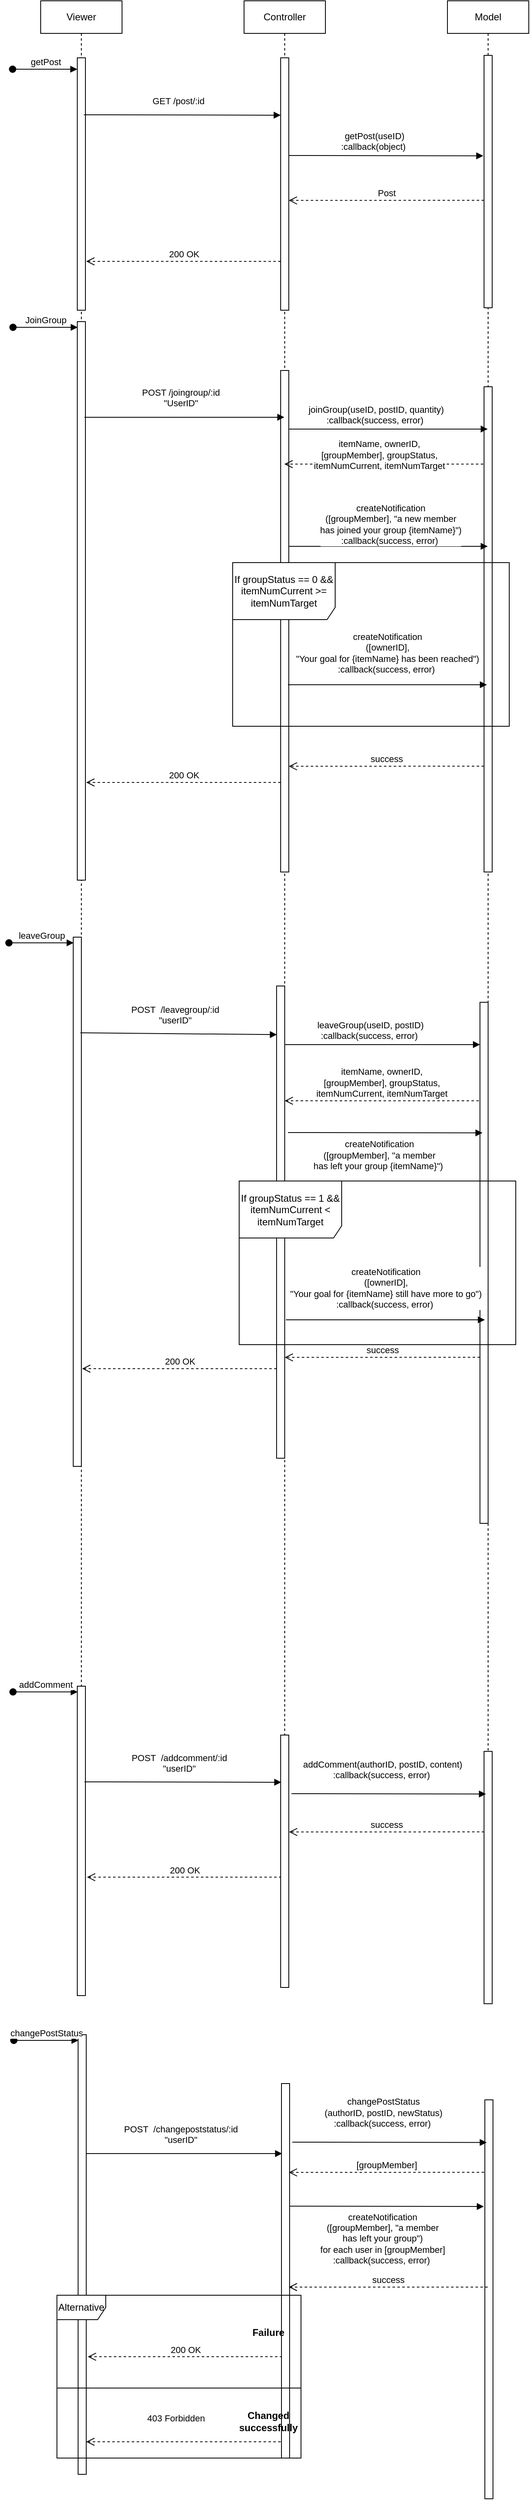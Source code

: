 <mxfile version="17.1.3" type="device"><diagram id="bLNHrJwJ8SVz2Z7P9luw" name="Page-1"><mxGraphModel dx="1077" dy="566" grid="1" gridSize="10" guides="1" tooltips="1" connect="1" arrows="1" fold="1" page="1" pageScale="1" pageWidth="827" pageHeight="1169" math="0" shadow="0"><root><mxCell id="0"/><mxCell id="1" parent="0"/><mxCell id="-ubt34dE8VMtw2WTv6oI-1004" value="Viewer" style="shape=umlLifeline;perimeter=lifelinePerimeter;whiteSpace=wrap;html=1;container=1;collapsible=0;recursiveResize=0;outlineConnect=0;" parent="1" vertex="1"><mxGeometry x="284" y="490" width="100" height="2330" as="geometry"/></mxCell><mxCell id="-ubt34dE8VMtw2WTv6oI-1005" value="" style="html=1;points=[];perimeter=orthogonalPerimeter;" parent="-ubt34dE8VMtw2WTv6oI-1004" vertex="1"><mxGeometry x="45" y="70" width="10" height="310" as="geometry"/></mxCell><mxCell id="-ubt34dE8VMtw2WTv6oI-1006" value="getPost" style="html=1;verticalAlign=bottom;startArrow=oval;startFill=1;endArrow=block;startSize=8;rounded=0;" parent="-ubt34dE8VMtw2WTv6oI-1004" edge="1"><mxGeometry width="60" relative="1" as="geometry"><mxPoint x="-34.5" y="84" as="sourcePoint"/><mxPoint x="45" y="84" as="targetPoint"/></mxGeometry></mxCell><mxCell id="-ubt34dE8VMtw2WTv6oI-1007" value="Controller" style="shape=umlLifeline;perimeter=lifelinePerimeter;whiteSpace=wrap;html=1;container=1;collapsible=0;recursiveResize=0;outlineConnect=0;" parent="1" vertex="1"><mxGeometry x="534" y="490" width="100" height="2330" as="geometry"/></mxCell><mxCell id="-ubt34dE8VMtw2WTv6oI-1008" value="" style="html=1;points=[];perimeter=orthogonalPerimeter;" parent="-ubt34dE8VMtw2WTv6oI-1007" vertex="1"><mxGeometry x="45" y="70" width="10" height="310" as="geometry"/></mxCell><mxCell id="-ubt34dE8VMtw2WTv6oI-1009" value="200 OK" style="html=1;verticalAlign=bottom;endArrow=open;dashed=1;endSize=8;rounded=0;entryX=0.886;entryY=0.617;entryDx=0;entryDy=0;entryPerimeter=0;exitX=-0.21;exitY=0.543;exitDx=0;exitDy=0;exitPerimeter=0;" parent="-ubt34dE8VMtw2WTv6oI-1007" edge="1"><mxGeometry relative="1" as="geometry"><mxPoint x="46" y="2304.56" as="sourcePoint"/><mxPoint x="-193.04" y="2304.52" as="targetPoint"/></mxGeometry></mxCell><mxCell id="-ubt34dE8VMtw2WTv6oI-1011" value="Model" style="shape=umlLifeline;perimeter=lifelinePerimeter;whiteSpace=wrap;html=1;container=1;collapsible=0;recursiveResize=0;outlineConnect=0;" parent="1" vertex="1"><mxGeometry x="784" y="490" width="100" height="2340" as="geometry"/></mxCell><mxCell id="-ubt34dE8VMtw2WTv6oI-1012" value="" style="html=1;points=[];perimeter=orthogonalPerimeter;" parent="-ubt34dE8VMtw2WTv6oI-1011" vertex="1"><mxGeometry x="45" y="67" width="10" height="310" as="geometry"/></mxCell><mxCell id="-ubt34dE8VMtw2WTv6oI-1013" value="" style="html=1;points=[];perimeter=orthogonalPerimeter;" parent="1" vertex="1"><mxGeometry x="329" y="884" width="10" height="686" as="geometry"/></mxCell><mxCell id="-ubt34dE8VMtw2WTv6oI-1014" value="" style="html=1;points=[];perimeter=orthogonalPerimeter;" parent="1" vertex="1"><mxGeometry x="579" y="944" width="10" height="616" as="geometry"/></mxCell><mxCell id="-ubt34dE8VMtw2WTv6oI-1015" value="" style="html=1;points=[];perimeter=orthogonalPerimeter;" parent="1" vertex="1"><mxGeometry x="829" y="964" width="10" height="596" as="geometry"/></mxCell><mxCell id="-ubt34dE8VMtw2WTv6oI-1016" value="&lt;span style=&quot;text-align: left&quot;&gt;createNotification&lt;br&gt;([groupMember], &quot;a new member &lt;br&gt;has joined your group {itemName}&quot;&lt;/span&gt;&lt;span style=&quot;text-align: left&quot;&gt;)&lt;br&gt;:callback(success, error)&amp;nbsp;&lt;/span&gt;" style="html=1;verticalAlign=bottom;endArrow=block;rounded=0;" parent="1" edge="1" target="-ubt34dE8VMtw2WTv6oI-1011" source="-ubt34dE8VMtw2WTv6oI-1014"><mxGeometry x="0.017" y="-2" width="80" relative="1" as="geometry"><mxPoint x="589.96" y="1088.52" as="sourcePoint"/><mxPoint x="829.0" y="1088.94" as="targetPoint"/><mxPoint as="offset"/><Array as="points"><mxPoint x="610" y="1160"/></Array></mxGeometry></mxCell><mxCell id="-ubt34dE8VMtw2WTv6oI-1017" value="success" style="html=1;verticalAlign=bottom;endArrow=open;dashed=1;endSize=8;rounded=0;exitX=0.029;exitY=0.319;exitDx=0;exitDy=0;exitPerimeter=0;entryX=1.029;entryY=0.384;entryDx=0;entryDy=0;entryPerimeter=0;" parent="1" edge="1"><mxGeometry relative="1" as="geometry"><mxPoint x="829" y="1430" as="sourcePoint"/><mxPoint x="589" y="1430.15" as="targetPoint"/></mxGeometry></mxCell><mxCell id="-ubt34dE8VMtw2WTv6oI-1018" value="JoinGroup" style="html=1;verticalAlign=bottom;startArrow=oval;startFill=1;endArrow=block;startSize=8;rounded=0;" parent="1" edge="1"><mxGeometry width="60" relative="1" as="geometry"><mxPoint x="250" y="891" as="sourcePoint"/><mxPoint x="329.5" y="891" as="targetPoint"/></mxGeometry></mxCell><mxCell id="-ubt34dE8VMtw2WTv6oI-1019" value="POST /joingroup/:id&lt;br&gt;&quot;UserID&quot;" style="html=1;verticalAlign=bottom;endArrow=block;rounded=0;exitX=0.886;exitY=0.608;exitDx=0;exitDy=0;exitPerimeter=0;" parent="1" target="-ubt34dE8VMtw2WTv6oI-1007" edge="1"><mxGeometry x="-0.04" y="8" width="80" relative="1" as="geometry"><mxPoint x="337.86" y="1001.48" as="sourcePoint"/><mxPoint x="583.5" y="1001.48" as="targetPoint"/><mxPoint as="offset"/></mxGeometry></mxCell><mxCell id="-ubt34dE8VMtw2WTv6oI-1020" value="&lt;span style=&quot;text-align: left&quot;&gt;joinGroup(useID, postID, quantity&lt;/span&gt;&lt;span style=&quot;text-align: left&quot;&gt;)&lt;br&gt;:callback(success, error)&amp;nbsp;&lt;/span&gt;" style="html=1;verticalAlign=bottom;endArrow=block;rounded=0;exitX=1.029;exitY=0.187;exitDx=0;exitDy=0;exitPerimeter=0;" parent="1" target="-ubt34dE8VMtw2WTv6oI-1011" edge="1"><mxGeometry x="-0.124" y="2" width="80" relative="1" as="geometry"><mxPoint x="589.29" y="1015.97" as="sourcePoint"/><mxPoint x="804" y="1016" as="targetPoint"/><mxPoint as="offset"/></mxGeometry></mxCell><mxCell id="-ubt34dE8VMtw2WTv6oI-1021" value="itemName, ownerID, &lt;br&gt;[groupMember], groupStatus, &lt;br&gt;itemNumCurrent, itemNumTarget" style="html=1;verticalAlign=bottom;endArrow=open;dashed=1;endSize=8;rounded=0;exitX=-0.1;exitY=0.211;exitDx=0;exitDy=0;exitPerimeter=0;" parent="1" edge="1"><mxGeometry x="0.047" y="11" relative="1" as="geometry"><mxPoint x="828.0" y="1058.996" as="sourcePoint"/><mxPoint x="583.591" y="1058.996" as="targetPoint"/><mxPoint as="offset"/></mxGeometry></mxCell><mxCell id="-ubt34dE8VMtw2WTv6oI-1023" value="GET /post/:id" style="html=1;verticalAlign=bottom;endArrow=block;rounded=0;exitX=0.886;exitY=0.608;exitDx=0;exitDy=0;exitPerimeter=0;entryX=0.076;entryY=0.187;entryDx=0;entryDy=0;entryPerimeter=0;" parent="1" edge="1"><mxGeometry x="-0.04" y="8" width="80" relative="1" as="geometry"><mxPoint x="337.1" y="630" as="sourcePoint"/><mxPoint x="579" y="630.49" as="targetPoint"/><mxPoint as="offset"/></mxGeometry></mxCell><mxCell id="-ubt34dE8VMtw2WTv6oI-1024" value="&lt;span style=&quot;text-align: left&quot;&gt;getPost(useID&lt;/span&gt;&lt;span style=&quot;text-align: left&quot;&gt;)&lt;br&gt;:callback(object)&amp;nbsp;&lt;/span&gt;" style="html=1;verticalAlign=bottom;endArrow=block;rounded=0;exitX=1.029;exitY=0.187;exitDx=0;exitDy=0;exitPerimeter=0;entryX=-0.067;entryY=0.169;entryDx=0;entryDy=0;entryPerimeter=0;" parent="1" edge="1"><mxGeometry x="-0.124" y="2" width="80" relative="1" as="geometry"><mxPoint x="589" y="680.0" as="sourcePoint"/><mxPoint x="828.04" y="680.42" as="targetPoint"/><mxPoint as="offset"/></mxGeometry></mxCell><mxCell id="-ubt34dE8VMtw2WTv6oI-1025" value="Post" style="html=1;verticalAlign=bottom;endArrow=open;dashed=1;endSize=8;rounded=0;exitX=0.029;exitY=0.319;exitDx=0;exitDy=0;exitPerimeter=0;entryX=1.029;entryY=0.384;entryDx=0;entryDy=0;entryPerimeter=0;" parent="1" edge="1"><mxGeometry relative="1" as="geometry"><mxPoint x="829" y="735" as="sourcePoint"/><mxPoint x="589" y="735.15" as="targetPoint"/></mxGeometry></mxCell><mxCell id="-ubt34dE8VMtw2WTv6oI-1026" value="200 OK" style="html=1;verticalAlign=bottom;endArrow=open;dashed=1;endSize=8;rounded=0;entryX=0.886;entryY=0.617;entryDx=0;entryDy=0;entryPerimeter=0;exitX=-0.21;exitY=0.543;exitDx=0;exitDy=0;exitPerimeter=0;" parent="1" edge="1"><mxGeometry relative="1" as="geometry"><mxPoint x="579" y="810.04" as="sourcePoint"/><mxPoint x="339.96" y="810" as="targetPoint"/></mxGeometry></mxCell><mxCell id="-ubt34dE8VMtw2WTv6oI-1027" value="" style="html=1;points=[];perimeter=orthogonalPerimeter;" parent="1" vertex="1"><mxGeometry x="324" y="1640" width="10" height="650" as="geometry"/></mxCell><mxCell id="-ubt34dE8VMtw2WTv6oI-1028" value="" style="html=1;points=[];perimeter=orthogonalPerimeter;" parent="1" vertex="1"><mxGeometry x="574" y="1700" width="10" height="580" as="geometry"/></mxCell><mxCell id="-ubt34dE8VMtw2WTv6oI-1029" value="" style="html=1;points=[];perimeter=orthogonalPerimeter;" parent="1" vertex="1"><mxGeometry x="824" y="1720" width="10" height="640" as="geometry"/></mxCell><mxCell id="-ubt34dE8VMtw2WTv6oI-1030" value="&lt;span style=&quot;text-align: left&quot;&gt;createNotification&lt;br&gt;(&lt;/span&gt;&lt;span style=&quot;text-align: left&quot;&gt;[groupMember]&lt;/span&gt;&lt;span style=&quot;text-align: left&quot;&gt;, &quot;a member &lt;br&gt;has left your group {itemName}&quot;&lt;/span&gt;&lt;span style=&quot;text-align: left&quot;&gt;)&amp;nbsp;&lt;/span&gt;" style="html=1;verticalAlign=bottom;endArrow=block;rounded=0;exitX=1.029;exitY=0.187;exitDx=0;exitDy=0;exitPerimeter=0;entryX=-0.067;entryY=0.169;entryDx=0;entryDy=0;entryPerimeter=0;" parent="1" edge="1"><mxGeometry x="-0.062" y="-50" width="80" relative="1" as="geometry"><mxPoint x="588" y="1880.0" as="sourcePoint"/><mxPoint x="827.04" y="1880.42" as="targetPoint"/><mxPoint as="offset"/></mxGeometry></mxCell><mxCell id="-ubt34dE8VMtw2WTv6oI-1031" value="success" style="html=1;verticalAlign=bottom;endArrow=open;dashed=1;endSize=8;rounded=0;exitX=0.029;exitY=0.319;exitDx=0;exitDy=0;exitPerimeter=0;entryX=1.029;entryY=0.384;entryDx=0;entryDy=0;entryPerimeter=0;" parent="1" edge="1"><mxGeometry relative="1" as="geometry"><mxPoint x="824" y="2156" as="sourcePoint"/><mxPoint x="584" y="2156.15" as="targetPoint"/></mxGeometry></mxCell><mxCell id="-ubt34dE8VMtw2WTv6oI-1032" value="leaveGroup" style="html=1;verticalAlign=bottom;startArrow=oval;startFill=1;endArrow=block;startSize=8;rounded=0;" parent="1" edge="1"><mxGeometry width="60" relative="1" as="geometry"><mxPoint x="245" y="1647" as="sourcePoint"/><mxPoint x="324.5" y="1647" as="targetPoint"/></mxGeometry></mxCell><mxCell id="-ubt34dE8VMtw2WTv6oI-1033" value="POST&amp;nbsp; /leavegroup/:id&lt;br&gt;&quot;userID&quot;" style="html=1;verticalAlign=bottom;endArrow=block;rounded=0;exitX=0.886;exitY=0.608;exitDx=0;exitDy=0;exitPerimeter=0;entryX=0.036;entryY=0.103;entryDx=0;entryDy=0;entryPerimeter=0;" parent="1" target="-ubt34dE8VMtw2WTv6oI-1028" edge="1"><mxGeometry x="-0.04" y="8" width="80" relative="1" as="geometry"><mxPoint x="332.86" y="1757.48" as="sourcePoint"/><mxPoint x="578.5" y="1757.48" as="targetPoint"/><mxPoint as="offset"/></mxGeometry></mxCell><mxCell id="-ubt34dE8VMtw2WTv6oI-1034" value="&lt;span style=&quot;text-align: left&quot;&gt;leaveGroup(useID, postID&lt;/span&gt;&lt;span style=&quot;text-align: left&quot;&gt;)&lt;br&gt;:callback(success, error)&amp;nbsp;&lt;/span&gt;" style="html=1;verticalAlign=bottom;endArrow=block;rounded=0;exitX=1.029;exitY=0.187;exitDx=0;exitDy=0;exitPerimeter=0;" parent="1" target="-ubt34dE8VMtw2WTv6oI-1029" edge="1"><mxGeometry x="-0.124" y="2" width="80" relative="1" as="geometry"><mxPoint x="584.29" y="1771.97" as="sourcePoint"/><mxPoint x="799" y="1772" as="targetPoint"/><mxPoint as="offset"/></mxGeometry></mxCell><mxCell id="-ubt34dE8VMtw2WTv6oI-1035" value="itemName, ownerID,&lt;br&gt;[groupMember], groupStatus,&lt;br&gt;itemNumCurrent, itemNumTarget" style="html=1;verticalAlign=bottom;endArrow=open;dashed=1;endSize=8;rounded=0;exitX=-0.145;exitY=0.189;exitDx=0;exitDy=0;exitPerimeter=0;" parent="1" source="-ubt34dE8VMtw2WTv6oI-1029" target="-ubt34dE8VMtw2WTv6oI-1007" edge="1"><mxGeometry relative="1" as="geometry"><mxPoint x="439" y="1840" as="sourcePoint"/><mxPoint x="359" y="1840" as="targetPoint"/></mxGeometry></mxCell><mxCell id="-ubt34dE8VMtw2WTv6oI-1036" value="200 OK" style="html=1;verticalAlign=bottom;endArrow=open;dashed=1;endSize=8;rounded=0;entryX=0.886;entryY=0.617;entryDx=0;entryDy=0;entryPerimeter=0;exitX=-0.21;exitY=0.543;exitDx=0;exitDy=0;exitPerimeter=0;" parent="1" edge="1"><mxGeometry relative="1" as="geometry"><mxPoint x="574" y="2170.04" as="sourcePoint"/><mxPoint x="334.96" y="2170" as="targetPoint"/></mxGeometry></mxCell><mxCell id="-ubt34dE8VMtw2WTv6oI-1037" value="" style="html=1;points=[];perimeter=orthogonalPerimeter;" parent="1" vertex="1"><mxGeometry x="329" y="2560" width="10" height="380" as="geometry"/></mxCell><mxCell id="-ubt34dE8VMtw2WTv6oI-1038" value="" style="html=1;points=[];perimeter=orthogonalPerimeter;" parent="1" vertex="1"><mxGeometry x="579" y="2620" width="10" height="310" as="geometry"/></mxCell><mxCell id="-ubt34dE8VMtw2WTv6oI-1039" value="" style="html=1;points=[];perimeter=orthogonalPerimeter;" parent="1" vertex="1"><mxGeometry x="829" y="2640" width="10" height="310" as="geometry"/></mxCell><mxCell id="-ubt34dE8VMtw2WTv6oI-1040" value="addComment" style="html=1;verticalAlign=bottom;startArrow=oval;startFill=1;endArrow=block;startSize=8;rounded=0;" parent="1" edge="1"><mxGeometry width="60" relative="1" as="geometry"><mxPoint x="250" y="2567" as="sourcePoint"/><mxPoint x="329.5" y="2567" as="targetPoint"/></mxGeometry></mxCell><mxCell id="-ubt34dE8VMtw2WTv6oI-1041" value="POST&amp;nbsp; /addcomment/:id&lt;br&gt;&quot;userID&quot;" style="html=1;verticalAlign=bottom;endArrow=block;rounded=0;exitX=0.886;exitY=0.608;exitDx=0;exitDy=0;exitPerimeter=0;entryX=0.076;entryY=0.187;entryDx=0;entryDy=0;entryPerimeter=0;" parent="1" target="-ubt34dE8VMtw2WTv6oI-1038" edge="1"><mxGeometry x="-0.04" y="8" width="80" relative="1" as="geometry"><mxPoint x="337.86" y="2677.48" as="sourcePoint"/><mxPoint x="583.5" y="2677.48" as="targetPoint"/><mxPoint as="offset"/></mxGeometry></mxCell><mxCell id="-ubt34dE8VMtw2WTv6oI-1042" value="&lt;span style=&quot;text-align: left&quot;&gt;addComment(authorID, postID, content&lt;/span&gt;&lt;span style=&quot;text-align: left&quot;&gt;)&lt;br&gt;:callback(success, error)&amp;nbsp;&lt;/span&gt;" style="html=1;verticalAlign=bottom;endArrow=block;rounded=0;exitX=1.029;exitY=0.187;exitDx=0;exitDy=0;exitPerimeter=0;entryX=-0.067;entryY=0.169;entryDx=0;entryDy=0;entryPerimeter=0;" parent="1" edge="1"><mxGeometry x="-0.066" y="14" width="80" relative="1" as="geometry"><mxPoint x="592.29" y="2691.97" as="sourcePoint"/><mxPoint x="831.33" y="2692.39" as="targetPoint"/><mxPoint as="offset"/></mxGeometry></mxCell><mxCell id="-ubt34dE8VMtw2WTv6oI-1043" value="success" style="html=1;verticalAlign=bottom;endArrow=open;dashed=1;endSize=8;rounded=0;exitX=0.029;exitY=0.319;exitDx=0;exitDy=0;exitPerimeter=0;entryX=1.029;entryY=0.384;entryDx=0;entryDy=0;entryPerimeter=0;" parent="1" source="-ubt34dE8VMtw2WTv6oI-1039" target="-ubt34dE8VMtw2WTv6oI-1038" edge="1"><mxGeometry relative="1" as="geometry"><mxPoint x="444" y="2760" as="sourcePoint"/><mxPoint x="364" y="2760" as="targetPoint"/></mxGeometry></mxCell><mxCell id="-ubt34dE8VMtw2WTv6oI-1044" value="200 OK" style="html=1;verticalAlign=bottom;endArrow=open;dashed=1;endSize=8;rounded=0;entryX=0.886;entryY=0.617;entryDx=0;entryDy=0;entryPerimeter=0;exitX=-0.21;exitY=0.543;exitDx=0;exitDy=0;exitPerimeter=0;" parent="1" edge="1"><mxGeometry relative="1" as="geometry"><mxPoint x="581" y="3383.56" as="sourcePoint"/><mxPoint x="341.96" y="3383.52" as="targetPoint"/></mxGeometry></mxCell><mxCell id="-ubt34dE8VMtw2WTv6oI-1045" value="" style="html=1;points=[];perimeter=orthogonalPerimeter;" parent="1" vertex="1"><mxGeometry x="330" y="2988" width="10" height="540" as="geometry"/></mxCell><mxCell id="-ubt34dE8VMtw2WTv6oI-1046" value="" style="html=1;points=[];perimeter=orthogonalPerimeter;" parent="1" vertex="1"><mxGeometry x="580" y="3048" width="10" height="460" as="geometry"/></mxCell><mxCell id="-ubt34dE8VMtw2WTv6oI-1047" value="" style="html=1;points=[];perimeter=orthogonalPerimeter;" parent="1" vertex="1"><mxGeometry x="830" y="3068" width="10" height="490" as="geometry"/></mxCell><mxCell id="-ubt34dE8VMtw2WTv6oI-1048" value="changePostStatus" style="html=1;verticalAlign=bottom;startArrow=oval;startFill=1;endArrow=block;startSize=8;rounded=0;" parent="1" edge="1"><mxGeometry width="60" relative="1" as="geometry"><mxPoint x="251" y="2995" as="sourcePoint"/><mxPoint x="330.5" y="2995" as="targetPoint"/></mxGeometry></mxCell><mxCell id="-ubt34dE8VMtw2WTv6oI-1049" value="POST&amp;nbsp; /changepoststatus/:id&lt;br&gt;&quot;userID&quot;" style="html=1;verticalAlign=bottom;endArrow=block;rounded=0;entryX=0.076;entryY=0.187;entryDx=0;entryDy=0;entryPerimeter=0;" parent="1" target="-ubt34dE8VMtw2WTv6oI-1046" edge="1" source="-ubt34dE8VMtw2WTv6oI-1045"><mxGeometry x="-0.04" y="8" width="80" relative="1" as="geometry"><mxPoint x="338.86" y="3105.48" as="sourcePoint"/><mxPoint x="584.5" y="3105.48" as="targetPoint"/><mxPoint as="offset"/></mxGeometry></mxCell><mxCell id="-ubt34dE8VMtw2WTv6oI-1050" value="&lt;span style=&quot;text-align: left&quot;&gt;changePostStatus&lt;br&gt;(authorID, postID, newStatus&lt;/span&gt;&lt;span style=&quot;text-align: left&quot;&gt;)&lt;br&gt;:callback(success, error)&amp;nbsp;&lt;/span&gt;" style="html=1;verticalAlign=bottom;endArrow=block;rounded=0;exitX=1.029;exitY=0.187;exitDx=0;exitDy=0;exitPerimeter=0;entryX=-0.067;entryY=0.169;entryDx=0;entryDy=0;entryPerimeter=0;" parent="1" edge="1"><mxGeometry x="-0.066" y="14" width="80" relative="1" as="geometry"><mxPoint x="593.29" y="3119.97" as="sourcePoint"/><mxPoint x="832.33" y="3120.39" as="targetPoint"/><mxPoint as="offset"/></mxGeometry></mxCell><mxCell id="-ubt34dE8VMtw2WTv6oI-1051" value="success" style="html=1;verticalAlign=bottom;endArrow=open;dashed=1;endSize=8;rounded=0;" parent="1" edge="1"><mxGeometry relative="1" as="geometry"><mxPoint x="833.5" y="3298" as="sourcePoint"/><mxPoint x="589" y="3298" as="targetPoint"/></mxGeometry></mxCell><mxCell id="-ubt34dE8VMtw2WTv6oI-1052" value="Alternative" style="shape=umlFrame;whiteSpace=wrap;html=1;" parent="1" vertex="1"><mxGeometry x="304" y="3308" width="300" height="200" as="geometry"/></mxCell><mxCell id="-ubt34dE8VMtw2WTv6oI-1053" value="" style="line;strokeWidth=1;fillColor=none;align=left;verticalAlign=middle;spacingTop=-1;spacingLeft=3;spacingRight=3;rotatable=0;labelPosition=right;points=[];portConstraint=eastwest;" parent="1" vertex="1"><mxGeometry x="304" y="3418" width="300" height="8" as="geometry"/></mxCell><mxCell id="-ubt34dE8VMtw2WTv6oI-1054" value="&lt;b&gt;Changed successfully&lt;/b&gt;" style="text;html=1;strokeColor=none;fillColor=none;align=center;verticalAlign=middle;whiteSpace=wrap;rounded=0;" parent="1" vertex="1"><mxGeometry x="534" y="3448" width="60" height="30" as="geometry"/></mxCell><mxCell id="-ubt34dE8VMtw2WTv6oI-1055" value="&lt;b&gt;Failure&lt;/b&gt;" style="text;html=1;strokeColor=none;fillColor=none;align=center;verticalAlign=middle;whiteSpace=wrap;rounded=0;" parent="1" vertex="1"><mxGeometry x="534" y="3339" width="60" height="30" as="geometry"/></mxCell><mxCell id="-ubt34dE8VMtw2WTv6oI-1010" value="403 Forbidden" style="html=1;verticalAlign=bottom;endArrow=open;dashed=1;endSize=8;rounded=0;exitX=-0.21;exitY=0.543;exitDx=0;exitDy=0;exitPerimeter=0;" parent="1" edge="1"><mxGeometry x="0.08" y="-20" relative="1" as="geometry"><mxPoint x="579" y="3488.04" as="sourcePoint"/><mxPoint x="340" y="3488" as="targetPoint"/><mxPoint as="offset"/></mxGeometry></mxCell><mxCell id="oMPtUSyyQIMmtV_xFCHo-4" value="[groupMember]" style="html=1;verticalAlign=bottom;endArrow=open;dashed=1;endSize=8;rounded=0;exitX=0.029;exitY=0.319;exitDx=0;exitDy=0;exitPerimeter=0;entryX=1.029;entryY=0.384;entryDx=0;entryDy=0;entryPerimeter=0;" edge="1" parent="1"><mxGeometry relative="1" as="geometry"><mxPoint x="829" y="3157" as="sourcePoint"/><mxPoint x="589" y="3157.15" as="targetPoint"/></mxGeometry></mxCell><mxCell id="oMPtUSyyQIMmtV_xFCHo-3" value="&lt;span style=&quot;text-align: left&quot;&gt;createNotification&lt;br&gt;(&lt;/span&gt;&lt;span style=&quot;text-align: left&quot;&gt;[groupMember]&lt;/span&gt;&lt;span style=&quot;text-align: left&quot;&gt;, &quot;a member &lt;br&gt;has left your group&quot;&lt;/span&gt;&lt;span style=&quot;text-align: left&quot;&gt;) &lt;br&gt;for each user in [groupMember]&lt;br&gt;:callback(success, error)&amp;nbsp;&lt;/span&gt;" style="html=1;verticalAlign=bottom;endArrow=block;rounded=0;exitX=1.029;exitY=0.187;exitDx=0;exitDy=0;exitPerimeter=0;entryX=-0.067;entryY=0.169;entryDx=0;entryDy=0;entryPerimeter=0;" edge="1" parent="1"><mxGeometry x="-0.045" y="-75" width="80" relative="1" as="geometry"><mxPoint x="589.67" y="3198.63" as="sourcePoint"/><mxPoint x="828.71" y="3199.05" as="targetPoint"/><mxPoint as="offset"/></mxGeometry></mxCell><mxCell id="-ubt34dE8VMtw2WTv6oI-1022" value="200 OK" style="html=1;verticalAlign=bottom;endArrow=open;dashed=1;endSize=8;rounded=0;entryX=0.886;entryY=0.617;entryDx=0;entryDy=0;entryPerimeter=0;exitX=-0.21;exitY=0.543;exitDx=0;exitDy=0;exitPerimeter=0;" parent="1" edge="1"><mxGeometry relative="1" as="geometry"><mxPoint x="579" y="1450.04" as="sourcePoint"/><mxPoint x="339.96" y="1450" as="targetPoint"/></mxGeometry></mxCell><mxCell id="oMPtUSyyQIMmtV_xFCHo-8" value="&lt;span style=&quot;text-align: left&quot;&gt;createNotification&lt;br&gt;([ownerID], &lt;br&gt;&quot;Your goal for {itemName} has been reached&quot;&lt;/span&gt;&lt;span style=&quot;text-align: left&quot;&gt;)&lt;br&gt;:callback(success, error)&amp;nbsp;&lt;/span&gt;" style="html=1;verticalAlign=bottom;endArrow=block;rounded=0;" edge="1" parent="1"><mxGeometry x="-0.002" y="10" width="80" relative="1" as="geometry"><mxPoint x="588" y="1330" as="sourcePoint"/><mxPoint x="832.5" y="1330" as="targetPoint"/><mxPoint as="offset"/><Array as="points"><mxPoint x="609" y="1330"/></Array></mxGeometry></mxCell><mxCell id="oMPtUSyyQIMmtV_xFCHo-7" value="If groupStatus == 0 &amp;amp;&amp;amp;&lt;br&gt;itemNumCurrent &amp;gt;= itemNumTarget" style="shape=umlFrame;whiteSpace=wrap;html=1;width=126;height=70;" vertex="1" parent="1"><mxGeometry x="520" y="1180" width="340" height="201" as="geometry"/></mxCell><mxCell id="oMPtUSyyQIMmtV_xFCHo-11" value="If groupStatus == 1 &amp;amp;&amp;amp;&lt;br&gt;itemNumCurrent &amp;lt; itemNumTarget" style="shape=umlFrame;whiteSpace=wrap;html=1;width=126;height=70;" vertex="1" parent="1"><mxGeometry x="528" y="1939.5" width="340" height="201" as="geometry"/></mxCell><mxCell id="oMPtUSyyQIMmtV_xFCHo-12" value="&lt;span style=&quot;text-align: left&quot;&gt;createNotification&lt;br&gt;([ownerID], &lt;br&gt;&quot;Your goal for {itemName} still have more to go&quot;&lt;/span&gt;&lt;span style=&quot;text-align: left&quot;&gt;)&lt;br&gt;:callback(success, error)&amp;nbsp;&lt;/span&gt;" style="html=1;verticalAlign=bottom;endArrow=block;rounded=0;" edge="1" parent="1"><mxGeometry x="-0.002" y="10" width="80" relative="1" as="geometry"><mxPoint x="585.5" y="2110" as="sourcePoint"/><mxPoint x="830" y="2110" as="targetPoint"/><mxPoint as="offset"/><Array as="points"><mxPoint x="606.5" y="2110"/></Array></mxGeometry></mxCell></root></mxGraphModel></diagram></mxfile>
